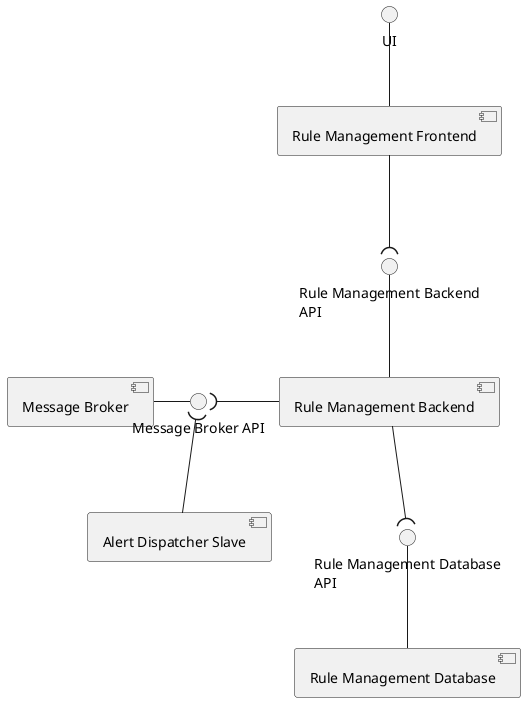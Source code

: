 @startuml logical-view-level2

skinparam Monochrome true
skinparam sequenceMessageAlign center
skinparam Shadowing false
skinparam componentStyle uml2
skinparam packageStyle rectangle

component "Rule Management Frontend" as RULE_FRONT
component "Rule Management Backend" as RULE_BACK
component "Alert Dispatcher Slave" as RULE_SLAVE
component "Rule Management Database" as RULE_DB
component "Message Broker" as BROKER

interface "UI" as UI
interface "Rule Management Backend\nAPI" as API
interface "Rule Management Database\nAPI" as DB_API
interface "Message Broker API" as BROKER_API

UI -- RULE_FRONT
API -- RULE_BACK

BROKER - BROKER_API

RULE_FRONT --( API

DB_API -- RULE_DB

BROKER_API )- RULE_BACK
BROKER_API )-- RULE_SLAVE

RULE_BACK --( DB_API

@enduml
